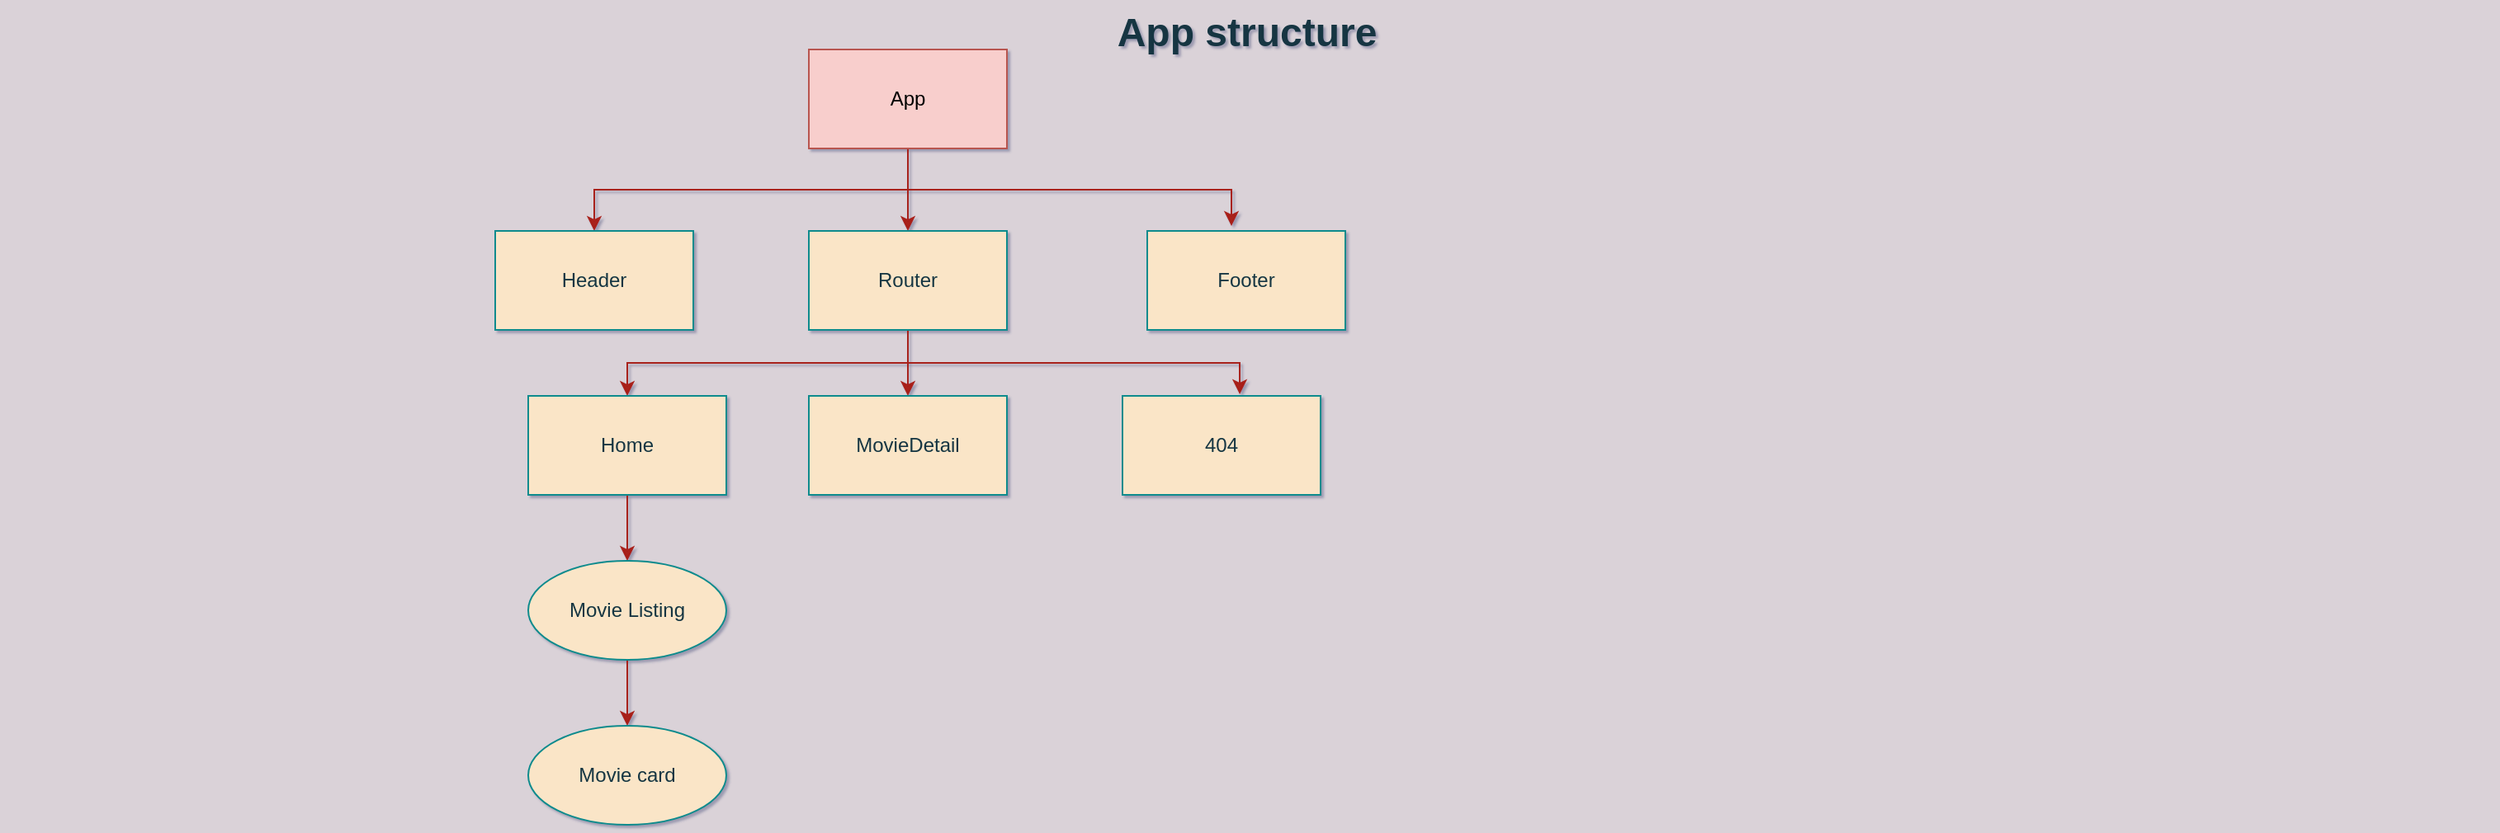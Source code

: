 <mxfile version="20.6.2" type="device"><diagram name="Page-1" id="929967ad-93f9-6ef4-fab6-5d389245f69c"><mxGraphModel dx="1207" dy="1208" grid="1" gridSize="10" guides="1" tooltips="1" connect="1" arrows="1" fold="1" page="1" pageScale="1.5" pageWidth="1169" pageHeight="826" background="#DAD2D8" math="0" shadow="1"><root><mxCell id="0" style=";html=1;"/><mxCell id="1" style=";html=1;" parent="0"/><mxCell id="1672d66443f91eb5-23" value="App structure" style="text;strokeColor=none;fillColor=none;html=1;fontSize=24;fontStyle=1;verticalAlign=middle;align=center;fontColor=#143642;rounded=0;" parent="1" vertex="1"><mxGeometry x="100" y="90" width="1510" height="40" as="geometry"/></mxCell><mxCell id="xB8v3AbknuYn5U0YRQ16-13" style="edgeStyle=orthogonalEdgeStyle;orthogonalLoop=1;jettySize=auto;html=1;exitX=0.5;exitY=1;exitDx=0;exitDy=0;entryX=0.5;entryY=0;entryDx=0;entryDy=0;strokeColor=#A8201A;fontColor=#143642;rounded=0;labelBackgroundColor=#DAD2D8;" edge="1" parent="1" source="xB8v3AbknuYn5U0YRQ16-1" target="xB8v3AbknuYn5U0YRQ16-6"><mxGeometry relative="1" as="geometry"/></mxCell><mxCell id="xB8v3AbknuYn5U0YRQ16-14" style="edgeStyle=orthogonalEdgeStyle;orthogonalLoop=1;jettySize=auto;html=1;exitX=0.5;exitY=1;exitDx=0;exitDy=0;entryX=0.5;entryY=0;entryDx=0;entryDy=0;strokeColor=#A8201A;fontColor=#143642;rounded=0;labelBackgroundColor=#DAD2D8;" edge="1" parent="1" source="xB8v3AbknuYn5U0YRQ16-1" target="xB8v3AbknuYn5U0YRQ16-2"><mxGeometry relative="1" as="geometry"/></mxCell><mxCell id="xB8v3AbknuYn5U0YRQ16-15" style="edgeStyle=orthogonalEdgeStyle;orthogonalLoop=1;jettySize=auto;html=1;exitX=0.5;exitY=1;exitDx=0;exitDy=0;entryX=0.425;entryY=-0.05;entryDx=0;entryDy=0;entryPerimeter=0;strokeColor=#A8201A;fontColor=#143642;rounded=0;labelBackgroundColor=#DAD2D8;" edge="1" parent="1" source="xB8v3AbknuYn5U0YRQ16-1" target="xB8v3AbknuYn5U0YRQ16-3"><mxGeometry relative="1" as="geometry"/></mxCell><mxCell id="xB8v3AbknuYn5U0YRQ16-1" value="App" style="shape=rect;html=1;whiteSpace=wrap;align=center;fillColor=#f8cecc;strokeColor=#b85450;rounded=0;" vertex="1" parent="1"><mxGeometry x="590" y="120" width="120" height="60" as="geometry"/></mxCell><mxCell id="xB8v3AbknuYn5U0YRQ16-2" value="Header" style="shape=rect;html=1;whiteSpace=wrap;align=center;fillColor=#FAE5C7;strokeColor=#0F8B8D;fontColor=#143642;rounded=0;" vertex="1" parent="1"><mxGeometry x="400" y="230" width="120" height="60" as="geometry"/></mxCell><mxCell id="xB8v3AbknuYn5U0YRQ16-3" value="Footer" style="shape=rect;html=1;whiteSpace=wrap;align=center;fillColor=#FAE5C7;strokeColor=#0F8B8D;fontColor=#143642;rounded=0;" vertex="1" parent="1"><mxGeometry x="795" y="230" width="120" height="60" as="geometry"/></mxCell><mxCell id="xB8v3AbknuYn5U0YRQ16-16" style="edgeStyle=orthogonalEdgeStyle;orthogonalLoop=1;jettySize=auto;html=1;exitX=0.5;exitY=1;exitDx=0;exitDy=0;strokeColor=#A8201A;fontColor=#143642;rounded=0;labelBackgroundColor=#DAD2D8;" edge="1" parent="1" source="xB8v3AbknuYn5U0YRQ16-6" target="xB8v3AbknuYn5U0YRQ16-10"><mxGeometry relative="1" as="geometry"/></mxCell><mxCell id="xB8v3AbknuYn5U0YRQ16-17" style="edgeStyle=orthogonalEdgeStyle;orthogonalLoop=1;jettySize=auto;html=1;exitX=0.5;exitY=1;exitDx=0;exitDy=0;strokeColor=#A8201A;fontColor=#143642;rounded=0;labelBackgroundColor=#DAD2D8;" edge="1" parent="1" source="xB8v3AbknuYn5U0YRQ16-6" target="xB8v3AbknuYn5U0YRQ16-9"><mxGeometry relative="1" as="geometry"/></mxCell><mxCell id="xB8v3AbknuYn5U0YRQ16-18" style="edgeStyle=orthogonalEdgeStyle;orthogonalLoop=1;jettySize=auto;html=1;exitX=0.5;exitY=1;exitDx=0;exitDy=0;entryX=0.592;entryY=-0.017;entryDx=0;entryDy=0;entryPerimeter=0;strokeColor=#A8201A;fontColor=#143642;rounded=0;labelBackgroundColor=#DAD2D8;" edge="1" parent="1" source="xB8v3AbknuYn5U0YRQ16-6" target="xB8v3AbknuYn5U0YRQ16-11"><mxGeometry relative="1" as="geometry"/></mxCell><mxCell id="xB8v3AbknuYn5U0YRQ16-6" value="Router" style="shape=rect;html=1;whiteSpace=wrap;align=center;fillColor=#FAE5C7;strokeColor=#0F8B8D;fontColor=#143642;rounded=0;" vertex="1" parent="1"><mxGeometry x="590" y="230" width="120" height="60" as="geometry"/></mxCell><mxCell id="xB8v3AbknuYn5U0YRQ16-20" value="" style="edgeStyle=orthogonalEdgeStyle;rounded=0;orthogonalLoop=1;jettySize=auto;html=1;strokeColor=#A8201A;fontColor=#143642;fillColor=#FAE5C7;labelBackgroundColor=#DAD2D8;" edge="1" parent="1" source="xB8v3AbknuYn5U0YRQ16-9" target="xB8v3AbknuYn5U0YRQ16-19"><mxGeometry relative="1" as="geometry"/></mxCell><mxCell id="xB8v3AbknuYn5U0YRQ16-9" value="Home" style="shape=rect;html=1;whiteSpace=wrap;align=center;fillColor=#FAE5C7;strokeColor=#0F8B8D;fontColor=#143642;rounded=0;" vertex="1" parent="1"><mxGeometry x="420" y="330" width="120" height="60" as="geometry"/></mxCell><mxCell id="xB8v3AbknuYn5U0YRQ16-10" value="MovieDetail" style="shape=rect;html=1;whiteSpace=wrap;align=center;fillColor=#FAE5C7;strokeColor=#0F8B8D;fontColor=#143642;rounded=0;" vertex="1" parent="1"><mxGeometry x="590" y="330" width="120" height="60" as="geometry"/></mxCell><mxCell id="xB8v3AbknuYn5U0YRQ16-11" value="404" style="shape=rect;html=1;whiteSpace=wrap;align=center;fillColor=#FAE5C7;strokeColor=#0F8B8D;fontColor=#143642;rounded=0;" vertex="1" parent="1"><mxGeometry x="780" y="330" width="120" height="60" as="geometry"/></mxCell><mxCell id="xB8v3AbknuYn5U0YRQ16-22" value="" style="edgeStyle=orthogonalEdgeStyle;rounded=0;orthogonalLoop=1;jettySize=auto;html=1;strokeColor=#A8201A;fontColor=#143642;fillColor=#FAE5C7;labelBackgroundColor=#DAD2D8;" edge="1" parent="1" source="xB8v3AbknuYn5U0YRQ16-19" target="xB8v3AbknuYn5U0YRQ16-21"><mxGeometry relative="1" as="geometry"/></mxCell><mxCell id="xB8v3AbknuYn5U0YRQ16-19" value="Movie Listing" style="ellipse;whiteSpace=wrap;html=1;fillColor=#FAE5C7;strokeColor=#0F8B8D;fontColor=#143642;rounded=0;" vertex="1" parent="1"><mxGeometry x="420" y="430" width="120" height="60" as="geometry"/></mxCell><mxCell id="xB8v3AbknuYn5U0YRQ16-21" value="Movie card" style="ellipse;whiteSpace=wrap;html=1;fillColor=#FAE5C7;strokeColor=#0F8B8D;fontColor=#143642;rounded=0;" vertex="1" parent="1"><mxGeometry x="420" y="530" width="120" height="60" as="geometry"/></mxCell></root></mxGraphModel></diagram></mxfile>